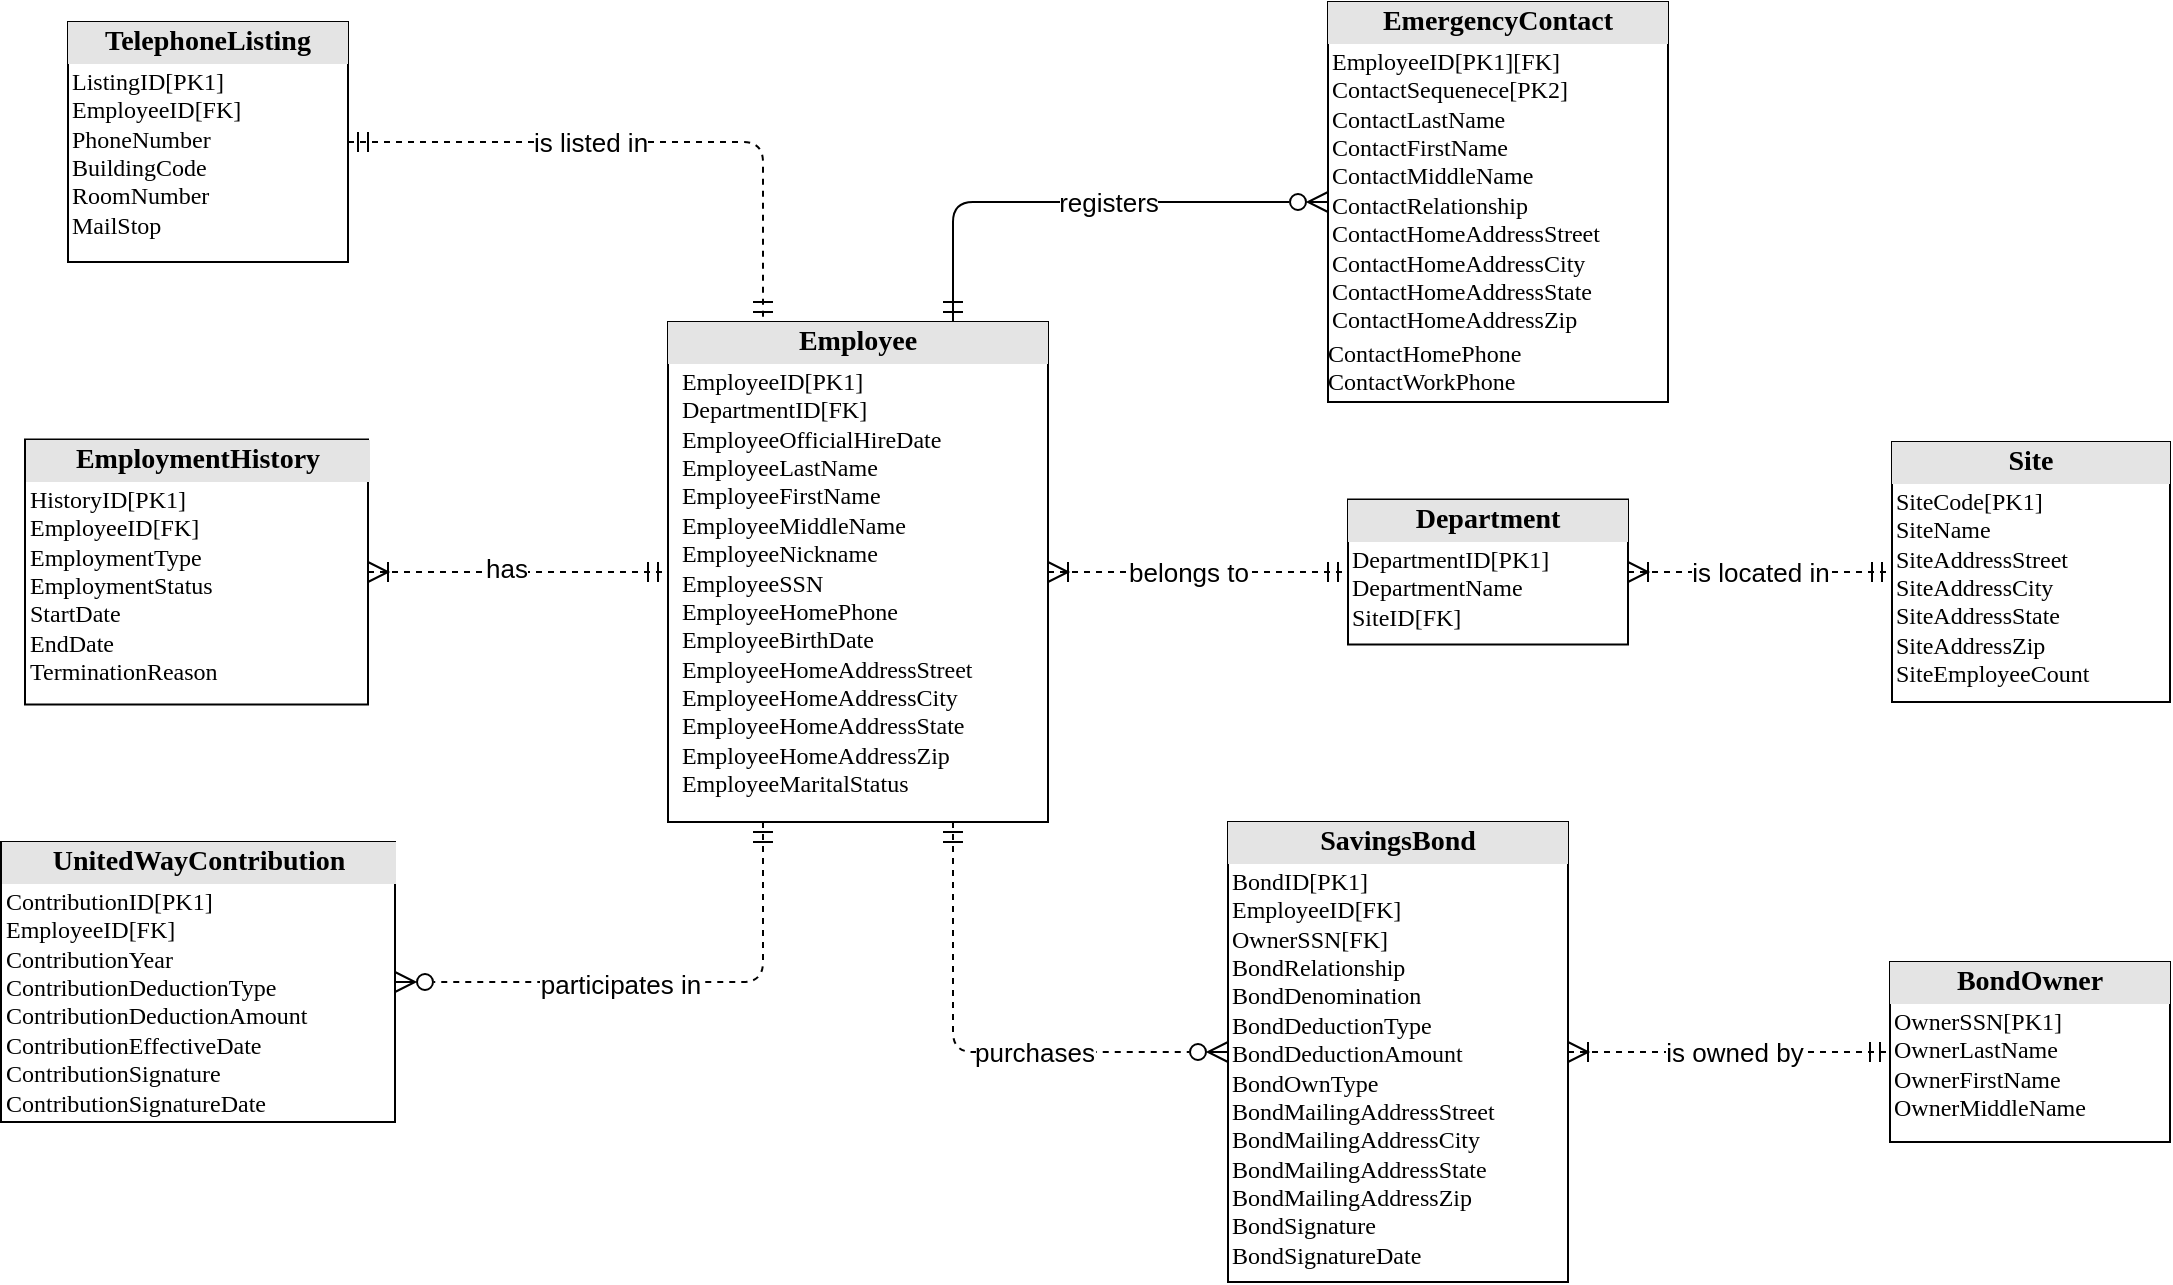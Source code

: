 <mxfile version="27.1.1">
  <diagram name="第 1 页" id="wpJJwF4L-tCkOP_ctmO-">
    <mxGraphModel dx="1034" dy="572" grid="1" gridSize="10" guides="1" tooltips="1" connect="1" arrows="1" fold="1" page="1" pageScale="1" pageWidth="827" pageHeight="1169" math="0" shadow="0">
      <root>
        <mxCell id="0" />
        <mxCell id="1" parent="0" />
        <mxCell id="Veg0vQQlioStaFYAt9b2-1" style="edgeStyle=orthogonalEdgeStyle;html=1;entryX=1;entryY=0.5;dashed=1;labelBackgroundColor=none;startArrow=ERmandOne;endArrow=ERzeroToMany;fontFamily=Verdana;fontSize=12;align=left;endSize=8;startSize=8;endFill=0;exitX=0.25;exitY=1;exitDx=0;exitDy=0;entryDx=0;entryDy=0;" parent="1" source="Veg0vQQlioStaFYAt9b2-18" target="Veg0vQQlioStaFYAt9b2-21" edge="1">
          <mxGeometry relative="1" as="geometry">
            <mxPoint x="612.5" y="355" as="sourcePoint" />
            <mxPoint x="500" y="455" as="targetPoint" />
          </mxGeometry>
        </mxCell>
        <mxCell id="Veg0vQQlioStaFYAt9b2-26" value="&lt;span style=&quot;font-size: 13px;&quot;&gt;participates in&lt;/span&gt;" style="edgeLabel;html=1;align=center;verticalAlign=middle;resizable=0;points=[];" parent="Veg0vQQlioStaFYAt9b2-1" vertex="1" connectable="0">
          <mxGeometry x="0.147" y="1" relative="1" as="geometry">
            <mxPoint as="offset" />
          </mxGeometry>
        </mxCell>
        <mxCell id="Veg0vQQlioStaFYAt9b2-3" style="edgeStyle=orthogonalEdgeStyle;html=1;labelBackgroundColor=none;startArrow=ERmandOne;endArrow=ERzeroToMany;fontFamily=Verdana;fontSize=12;align=left;exitX=0.75;exitY=0;exitDx=0;exitDy=0;endSize=8;startSize=8;endFill=0;entryX=0;entryY=0.5;entryDx=0;entryDy=0;" parent="1" source="Veg0vQQlioStaFYAt9b2-18" target="Veg0vQQlioStaFYAt9b2-20" edge="1">
          <mxGeometry relative="1" as="geometry">
            <mxPoint x="880.0" y="215" as="targetPoint" />
            <mxPoint x="677.5" y="305" as="sourcePoint" />
          </mxGeometry>
        </mxCell>
        <mxCell id="Veg0vQQlioStaFYAt9b2-4" value="&lt;span&gt;registers&lt;/span&gt;" style="edgeLabel;html=1;align=center;verticalAlign=middle;resizable=0;points=[];labelBackgroundColor=#FFFFFF;fontSize=13;" parent="Veg0vQQlioStaFYAt9b2-3" vertex="1" connectable="0">
          <mxGeometry x="-0.135" y="-2" relative="1" as="geometry">
            <mxPoint x="30" y="-2" as="offset" />
          </mxGeometry>
        </mxCell>
        <mxCell id="Veg0vQQlioStaFYAt9b2-5" style="edgeStyle=orthogonalEdgeStyle;html=1;dashed=1;labelBackgroundColor=none;startArrow=ERoneToMany;endArrow=ERmandOne;fontFamily=Verdana;fontSize=12;align=left;startFill=0;endFill=0;endSize=8;startSize=8;exitX=1;exitY=0.5;exitDx=0;exitDy=0;entryX=0;entryY=0.5;entryDx=0;entryDy=0;" parent="1" source="Veg0vQQlioStaFYAt9b2-18" target="Veg0vQQlioStaFYAt9b2-19" edge="1">
          <mxGeometry relative="1" as="geometry">
            <mxPoint x="770" y="375" as="sourcePoint" />
            <mxPoint x="850" y="335" as="targetPoint" />
          </mxGeometry>
        </mxCell>
        <mxCell id="Veg0vQQlioStaFYAt9b2-6" value="belongs to" style="edgeLabel;html=1;align=center;verticalAlign=middle;resizable=0;points=[];fontSize=13;" parent="Veg0vQQlioStaFYAt9b2-5" vertex="1" connectable="0">
          <mxGeometry x="0.191" y="1" relative="1" as="geometry">
            <mxPoint x="-20" y="1" as="offset" />
          </mxGeometry>
        </mxCell>
        <mxCell id="Veg0vQQlioStaFYAt9b2-7" style="edgeStyle=orthogonalEdgeStyle;html=1;entryX=0;entryY=0.5;dashed=1;labelBackgroundColor=none;startArrow=ERoneToMany;endArrow=ERmandOne;fontFamily=Verdana;fontSize=12;align=left;entryDx=0;entryDy=0;endFill=0;startFill=0;endSize=8;startSize=8;exitX=1;exitY=0.5;exitDx=0;exitDy=0;" parent="1" source="Veg0vQQlioStaFYAt9b2-22" target="Veg0vQQlioStaFYAt9b2-25" edge="1">
          <mxGeometry relative="1" as="geometry">
            <mxPoint x="980" y="738" as="sourcePoint" />
            <mxPoint x="1161.0" y="630" as="targetPoint" />
          </mxGeometry>
        </mxCell>
        <mxCell id="Veg0vQQlioStaFYAt9b2-8" value="is owned by" style="edgeLabel;html=1;align=center;verticalAlign=middle;resizable=0;points=[];fontSize=13;" parent="Veg0vQQlioStaFYAt9b2-7" vertex="1" connectable="0">
          <mxGeometry x="-0.084" y="1" relative="1" as="geometry">
            <mxPoint x="9" y="1" as="offset" />
          </mxGeometry>
        </mxCell>
        <mxCell id="Veg0vQQlioStaFYAt9b2-9" style="edgeStyle=orthogonalEdgeStyle;html=1;entryX=0;entryY=0.5;labelBackgroundColor=none;startArrow=ERoneToMany;endArrow=ERmandOne;fontFamily=Verdana;fontSize=12;align=left;entryDx=0;entryDy=0;startFill=0;endFill=0;dashed=1;endSize=8;startSize=8;exitX=1;exitY=0.5;exitDx=0;exitDy=0;" parent="1" source="Veg0vQQlioStaFYAt9b2-17" target="Veg0vQQlioStaFYAt9b2-18" edge="1">
          <mxGeometry relative="1" as="geometry">
            <mxPoint x="460" y="330" as="sourcePoint" />
            <mxPoint x="580" y="330" as="targetPoint" />
          </mxGeometry>
        </mxCell>
        <mxCell id="Veg0vQQlioStaFYAt9b2-10" value="has" style="edgeLabel;html=1;align=center;verticalAlign=middle;resizable=0;points=[];fontSize=13;" parent="Veg0vQQlioStaFYAt9b2-9" vertex="1" connectable="0">
          <mxGeometry x="-0.088" y="2" relative="1" as="geometry">
            <mxPoint as="offset" />
          </mxGeometry>
        </mxCell>
        <mxCell id="Veg0vQQlioStaFYAt9b2-11" style="edgeStyle=orthogonalEdgeStyle;html=1;entryX=0;entryY=0.5;dashed=1;labelBackgroundColor=none;startArrow=ERmandOne;endArrow=ERzeroToMany;fontFamily=Verdana;fontSize=12;align=left;exitX=0.75;exitY=1;exitDx=0;exitDy=0;endSize=8;startSize=8;endFill=0;entryDx=0;entryDy=0;" parent="1" source="Veg0vQQlioStaFYAt9b2-18" target="Veg0vQQlioStaFYAt9b2-22" edge="1">
          <mxGeometry relative="1" as="geometry">
            <mxPoint x="677.5" y="355" as="sourcePoint" />
            <mxPoint x="835.0" y="455" as="targetPoint" />
          </mxGeometry>
        </mxCell>
        <mxCell id="Veg0vQQlioStaFYAt9b2-12" value="purchases" style="edgeLabel;html=1;align=center;verticalAlign=middle;resizable=0;points=[];fontSize=13;" parent="Veg0vQQlioStaFYAt9b2-11" vertex="1" connectable="0">
          <mxGeometry x="0.045" y="4" relative="1" as="geometry">
            <mxPoint x="23" y="4" as="offset" />
          </mxGeometry>
        </mxCell>
        <mxCell id="Veg0vQQlioStaFYAt9b2-13" value="" style="edgeStyle=orthogonalEdgeStyle;html=1;endArrow=ERmandOne;startArrow=ERmandOne;labelBackgroundColor=none;fontFamily=Verdana;fontSize=12;align=left;exitX=1;exitY=0.5;entryX=0.25;entryY=0;entryDx=0;entryDy=0;exitDx=0;exitDy=0;dashed=1;endSize=8;startSize=8;endFill=0;" parent="1" source="Veg0vQQlioStaFYAt9b2-24" target="Veg0vQQlioStaFYAt9b2-18" edge="1">
          <mxGeometry width="100" height="100" relative="1" as="geometry">
            <mxPoint x="430" y="225" as="sourcePoint" />
            <mxPoint x="612.5" y="305" as="targetPoint" />
          </mxGeometry>
        </mxCell>
        <mxCell id="Veg0vQQlioStaFYAt9b2-14" value="is listed in" style="edgeLabel;html=1;align=center;verticalAlign=middle;resizable=0;points=[];fontSize=13;" parent="Veg0vQQlioStaFYAt9b2-13" vertex="1" connectable="0">
          <mxGeometry x="-0.088" y="5" relative="1" as="geometry">
            <mxPoint x="-15" y="5" as="offset" />
          </mxGeometry>
        </mxCell>
        <mxCell id="Veg0vQQlioStaFYAt9b2-15" style="edgeStyle=orthogonalEdgeStyle;html=1;dashed=1;labelBackgroundColor=none;startArrow=ERoneToMany;endArrow=ERmandOne;fontFamily=Verdana;fontSize=12;align=left;exitX=1;exitY=0.5;exitDx=0;exitDy=0;endSize=8;startSize=8;endFill=0;startFill=0;entryX=0;entryY=0.5;entryDx=0;entryDy=0;" parent="1" source="Veg0vQQlioStaFYAt9b2-19" target="Veg0vQQlioStaFYAt9b2-23" edge="1">
          <mxGeometry relative="1" as="geometry">
            <mxPoint x="1031.0" y="505" as="sourcePoint" />
            <mxPoint x="1161" y="505" as="targetPoint" />
          </mxGeometry>
        </mxCell>
        <mxCell id="Veg0vQQlioStaFYAt9b2-16" value="&lt;span&gt;is located in&lt;/span&gt;" style="edgeLabel;html=1;align=center;verticalAlign=middle;resizable=0;points=[];labelBackgroundColor=#FFFFFF;fontSize=13;" parent="Veg0vQQlioStaFYAt9b2-15" vertex="1" connectable="0">
          <mxGeometry x="-0.135" y="-2" relative="1" as="geometry">
            <mxPoint x="9" y="-2" as="offset" />
          </mxGeometry>
        </mxCell>
        <mxCell id="Veg0vQQlioStaFYAt9b2-17" value="&lt;div style=&quot;text-align: center; box-sizing: border-box; width: 100%; background: rgb(228, 228, 228); padding: 2px;&quot;&gt;&lt;span style=&quot;font-size: 14px;&quot;&gt;&lt;b&gt;EmploymentHistory&lt;/b&gt;&lt;/span&gt;&lt;/div&gt;&lt;table style=&quot;width:100%;font-size:1em;&quot; cellpadding=&quot;2&quot; cellspacing=&quot;0&quot;&gt;&lt;tbody&gt;&lt;tr&gt;&lt;td&gt;HistoryID[PK1]&lt;br&gt;EmployeeID[FK]&lt;br&gt;EmploymentType&lt;br&gt;EmploymentStatus&lt;br&gt;StartDate&lt;br&gt;EndDate&lt;br&gt;TerminationReason&lt;/td&gt;&lt;td&gt;&lt;br&gt;&lt;/td&gt;&lt;/tr&gt;&lt;/tbody&gt;&lt;/table&gt;" style="verticalAlign=top;align=left;overflow=fill;html=1;whiteSpace=wrap;rounded=0;shadow=0;comic=0;strokeColor=default;strokeWidth=1;fontFamily=Verdana;fontSize=12;fontColor=default;labelBackgroundColor=none;fillColor=default;" parent="1" vertex="1">
          <mxGeometry x="258.5" y="358.75" width="171.5" height="132.5" as="geometry" />
        </mxCell>
        <mxCell id="Veg0vQQlioStaFYAt9b2-18" value="&lt;div style=&quot;text-align: center; box-sizing: border-box; width: 100%; background: rgb(228, 228, 228); padding: 2px;&quot;&gt;&lt;span style=&quot;font-size: 14px;&quot;&gt;&lt;b&gt;Employee&lt;/b&gt;&lt;/span&gt;&lt;/div&gt;&lt;table style=&quot;width:100%;font-size:1em;&quot; cellpadding=&quot;2&quot; cellspacing=&quot;0&quot;&gt;&lt;tbody&gt;&lt;tr&gt;&lt;td&gt;&lt;/td&gt;&lt;td&gt;EmployeeID[PK1]&lt;br&gt;DepartmentID[FK]&lt;br&gt;EmployeeOfficialHireDate&lt;br&gt;EmployeeLastName&lt;br&gt;EmployeeFirstName&lt;br&gt;EmployeeMiddleName&lt;br&gt;EmployeeNickname&lt;br&gt;EmployeeSSN&lt;br&gt;EmployeeHomePhone&lt;br&gt;EmployeeBirthDate&lt;br&gt;EmployeeHomeAddressStreet&lt;br&gt;EmployeeHomeAddressCity&lt;br&gt;EmployeeHomeAddressState&lt;br&gt;EmployeeHomeAddressZip&lt;br&gt;EmployeeMaritalStatus&lt;/td&gt;&lt;/tr&gt;&lt;tr&gt;&lt;td&gt;&lt;br&gt;&lt;/td&gt;&lt;td&gt;&lt;br&gt;&lt;/td&gt;&lt;/tr&gt;&lt;/tbody&gt;&lt;/table&gt;" style="verticalAlign=top;align=left;overflow=fill;html=1;whiteSpace=wrap;rounded=0;shadow=0;comic=0;strokeColor=default;strokeWidth=1;fontFamily=Verdana;fontSize=12;fontColor=default;labelBackgroundColor=none;fillColor=default;" parent="1" vertex="1">
          <mxGeometry x="580" y="300" width="190" height="250" as="geometry" />
        </mxCell>
        <mxCell id="Veg0vQQlioStaFYAt9b2-19" value="&lt;div style=&quot;text-align: center; box-sizing: border-box; width: 100%; background: rgb(228, 228, 228); padding: 2px;&quot;&gt;&lt;font style=&quot;font-size: 14px;&quot;&gt;&lt;b&gt;Department&lt;/b&gt;&lt;/font&gt;&lt;/div&gt;&lt;table style=&quot;width:100%;font-size:1em;&quot; cellpadding=&quot;2&quot; cellspacing=&quot;0&quot;&gt;&lt;tbody&gt;&lt;tr&gt;&lt;td&gt;DepartmentID[PK1]&lt;br&gt;DepartmentName&lt;br&gt;SiteID[FK]&lt;/td&gt;&lt;td&gt;&lt;/td&gt;&lt;/tr&gt;&lt;/tbody&gt;&lt;/table&gt;" style="verticalAlign=top;align=left;overflow=fill;html=1;whiteSpace=wrap;rounded=0;shadow=0;comic=0;strokeColor=default;strokeWidth=1;fontFamily=Verdana;fontSize=12;fontColor=default;labelBackgroundColor=none;fillColor=default;" parent="1" vertex="1">
          <mxGeometry x="920" y="388.75" width="140" height="72.5" as="geometry" />
        </mxCell>
        <mxCell id="Veg0vQQlioStaFYAt9b2-20" value="&lt;div style=&quot;text-align: center; box-sizing: border-box; width: 100%; background: rgb(228, 228, 228); padding: 2px;&quot;&gt;&lt;font style=&quot;font-size: 14px;&quot;&gt;&lt;b&gt;EmergencyContact&lt;/b&gt;&lt;/font&gt;&lt;/div&gt;&lt;table style=&quot;width:100%;font-size:1em;&quot; cellpadding=&quot;2&quot; cellspacing=&quot;0&quot;&gt;&lt;tbody&gt;&lt;tr&gt;&lt;td&gt;EmployeeID[PK1][FK]&lt;br&gt;ContactSequenece[PK2]&lt;br&gt;ContactLastName&lt;br&gt;ContactFirstName&lt;br&gt;ContactMiddleName&lt;br&gt;ContactRelationship&lt;br&gt;ContactHomeAddressStreet&lt;br&gt;ContactHomeAddressCity&lt;br&gt;ContactHomeAddressState&lt;br&gt;ContactHomeAddressZip&lt;/td&gt;&lt;td&gt;&lt;/td&gt;&lt;/tr&gt;&lt;/tbody&gt;&lt;/table&gt;ContactHomePhone&lt;br&gt;&lt;div&gt;&lt;span style=&quot;background-color: transparent; color: light-dark(rgb(0, 0, 0), rgb(255, 255, 255));&quot;&gt;Contact&lt;/span&gt;WorkPhone&lt;/div&gt;" style="verticalAlign=top;align=left;overflow=fill;html=1;whiteSpace=wrap;rounded=0;shadow=0;comic=0;strokeColor=default;strokeWidth=1;fontFamily=Verdana;fontSize=12;fontColor=default;labelBackgroundColor=none;fillColor=default;" parent="1" vertex="1">
          <mxGeometry x="910" y="140" width="170" height="200" as="geometry" />
        </mxCell>
        <mxCell id="Veg0vQQlioStaFYAt9b2-21" value="&lt;div style=&quot;text-align: center; box-sizing: border-box; width: 100%; background: rgb(228, 228, 228); padding: 2px;&quot;&gt;&lt;span style=&quot;font-size: 14px;&quot;&gt;&lt;b&gt;UnitedWayContribution&lt;/b&gt;&lt;/span&gt;&lt;/div&gt;&lt;table style=&quot;width:100%;font-size:1em;&quot; cellpadding=&quot;2&quot; cellspacing=&quot;0&quot;&gt;&lt;tbody&gt;&lt;tr&gt;&lt;td&gt;ContributionID[PK1]&lt;br&gt;EmployeeID[FK]&lt;br&gt;ContributionYear&lt;br&gt;ContributionDeductionType&lt;br&gt;ContributionDeductionAmount&lt;br&gt;ContributionEffectiveDate&lt;br&gt;ContributionSignature&lt;br&gt;ContributionSignatureDate&lt;br&gt;&lt;/td&gt;&lt;td&gt;&lt;br&gt;&lt;/td&gt;&lt;/tr&gt;&lt;/tbody&gt;&lt;/table&gt;" style="verticalAlign=top;align=left;overflow=fill;html=1;whiteSpace=wrap;rounded=0;shadow=0;comic=0;strokeColor=default;strokeWidth=1;fontFamily=Verdana;fontSize=12;fontColor=default;labelBackgroundColor=none;fillColor=default;" parent="1" vertex="1">
          <mxGeometry x="246.5" y="560" width="197" height="140" as="geometry" />
        </mxCell>
        <mxCell id="Veg0vQQlioStaFYAt9b2-22" value="&lt;div style=&quot;text-align: center; box-sizing: border-box; width: 100%; background: rgb(228, 228, 228); padding: 2px;&quot;&gt;&lt;span style=&quot;font-size: 14px;&quot;&gt;&lt;b&gt;SavingsBond&lt;/b&gt;&lt;/span&gt;&lt;/div&gt;&lt;table style=&quot;width:100%;font-size:1em;&quot; cellpadding=&quot;2&quot; cellspacing=&quot;0&quot;&gt;&lt;tbody&gt;&lt;tr&gt;&lt;td&gt;BondID[PK1]&lt;br&gt;EmployeeID[FK]&lt;br&gt;OwnerSSN[FK]&lt;br&gt;BondRelationship&lt;br&gt;BondDenomination&lt;br&gt;BondDeductionType&lt;br&gt;BondDeductionAmount&lt;br&gt;BondOwnType&lt;br&gt;BondMailingAddressStreet&lt;br&gt;BondMailingAddressCity&lt;br&gt;BondMailingAddressState&lt;br&gt;BondMailingAddressZip&lt;br&gt;BondSignature&lt;br&gt;BondSignatureDate&lt;br&gt;&lt;br&gt;&lt;/td&gt;&lt;td&gt;&lt;/td&gt;&lt;/tr&gt;&lt;/tbody&gt;&lt;/table&gt;" style="verticalAlign=top;align=left;overflow=fill;html=1;whiteSpace=wrap;rounded=0;shadow=0;comic=0;strokeColor=default;strokeWidth=1;fontFamily=Verdana;fontSize=12;fontColor=default;labelBackgroundColor=none;fillColor=default;" parent="1" vertex="1">
          <mxGeometry x="860" y="550" width="170" height="230" as="geometry" />
        </mxCell>
        <mxCell id="Veg0vQQlioStaFYAt9b2-23" value="&lt;div style=&quot;box-sizing: border-box; width: 100%; background: rgb(228, 228, 228); padding: 2px; text-align: center;&quot;&gt;&lt;span style=&quot;font-size: 14px;&quot;&gt;&lt;b&gt;Site&lt;/b&gt;&lt;/span&gt;&lt;/div&gt;&lt;table style=&quot;width:100%;font-size:1em;&quot; cellpadding=&quot;2&quot; cellspacing=&quot;0&quot;&gt;&lt;tbody&gt;&lt;tr&gt;&lt;td&gt;SiteCode[PK1]&lt;br&gt;SiteName&lt;br&gt;SiteAddressStreet&lt;br&gt;SiteAddressCity&lt;br&gt;SiteAddressState&lt;br&gt;SiteAddressZip&lt;br&gt;SiteEmployeeCount&lt;/td&gt;&lt;td&gt;&lt;br&gt;&lt;/td&gt;&lt;/tr&gt;&lt;/tbody&gt;&lt;/table&gt;" style="verticalAlign=top;align=left;overflow=fill;html=1;whiteSpace=wrap;rounded=0;shadow=0;comic=0;strokeColor=default;strokeWidth=1;fontFamily=Verdana;fontSize=12;fontColor=default;labelBackgroundColor=none;fillColor=default;" parent="1" vertex="1">
          <mxGeometry x="1192" y="360" width="139" height="130" as="geometry" />
        </mxCell>
        <mxCell id="Veg0vQQlioStaFYAt9b2-24" value="&lt;div style=&quot;text-align: center; box-sizing: border-box; width: 100%; background: rgb(228, 228, 228); padding: 2px;&quot;&gt;&lt;font style=&quot;font-size: 14px;&quot;&gt;&lt;b&gt;TelephoneListing&lt;/b&gt;&lt;/font&gt;&lt;/div&gt;&lt;table style=&quot;width:100%;font-size:1em;&quot; cellpadding=&quot;2&quot; cellspacing=&quot;0&quot;&gt;&lt;tbody&gt;&lt;tr&gt;&lt;td&gt;ListingID[PK1]&lt;br&gt;EmployeeID[FK]&lt;br&gt;PhoneNumber&lt;br&gt;BuildingCode&lt;br&gt;RoomNumber&lt;br&gt;MailStop&lt;br&gt;&lt;/td&gt;&lt;td&gt;&lt;/td&gt;&lt;/tr&gt;&lt;/tbody&gt;&lt;/table&gt;" style="verticalAlign=top;align=left;overflow=fill;html=1;whiteSpace=wrap;rounded=0;shadow=0;comic=0;strokeColor=default;strokeWidth=1;fontFamily=Verdana;fontSize=12;fontColor=default;labelBackgroundColor=none;fillColor=default;" parent="1" vertex="1">
          <mxGeometry x="280" y="150" width="140" height="120" as="geometry" />
        </mxCell>
        <mxCell id="Veg0vQQlioStaFYAt9b2-25" value="&lt;div style=&quot;box-sizing: border-box; width: 100%; background: rgb(228, 228, 228); padding: 2px; text-align: center;&quot;&gt;&lt;span style=&quot;font-size: 14px;&quot;&gt;&lt;b&gt;BondOwner&lt;/b&gt;&lt;/span&gt;&lt;/div&gt;&lt;table style=&quot;width:100%;font-size:1em;&quot; cellpadding=&quot;2&quot; cellspacing=&quot;0&quot;&gt;&lt;tbody&gt;&lt;tr&gt;&lt;td&gt;OwnerSSN[PK1]&lt;br&gt;OwnerLastName&lt;br&gt;OwnerFirstName&lt;br&gt;OwnerMiddleName&lt;br&gt;&lt;br&gt;&lt;/td&gt;&lt;td&gt;&lt;/td&gt;&lt;/tr&gt;&lt;/tbody&gt;&lt;/table&gt;" style="verticalAlign=top;align=left;overflow=fill;html=1;whiteSpace=wrap;rounded=0;shadow=0;comic=0;strokeColor=default;strokeWidth=1;fontFamily=Verdana;fontSize=12;fontColor=default;labelBackgroundColor=none;fillColor=default;" parent="1" vertex="1">
          <mxGeometry x="1191" y="620" width="140" height="90" as="geometry" />
        </mxCell>
      </root>
    </mxGraphModel>
  </diagram>
</mxfile>
